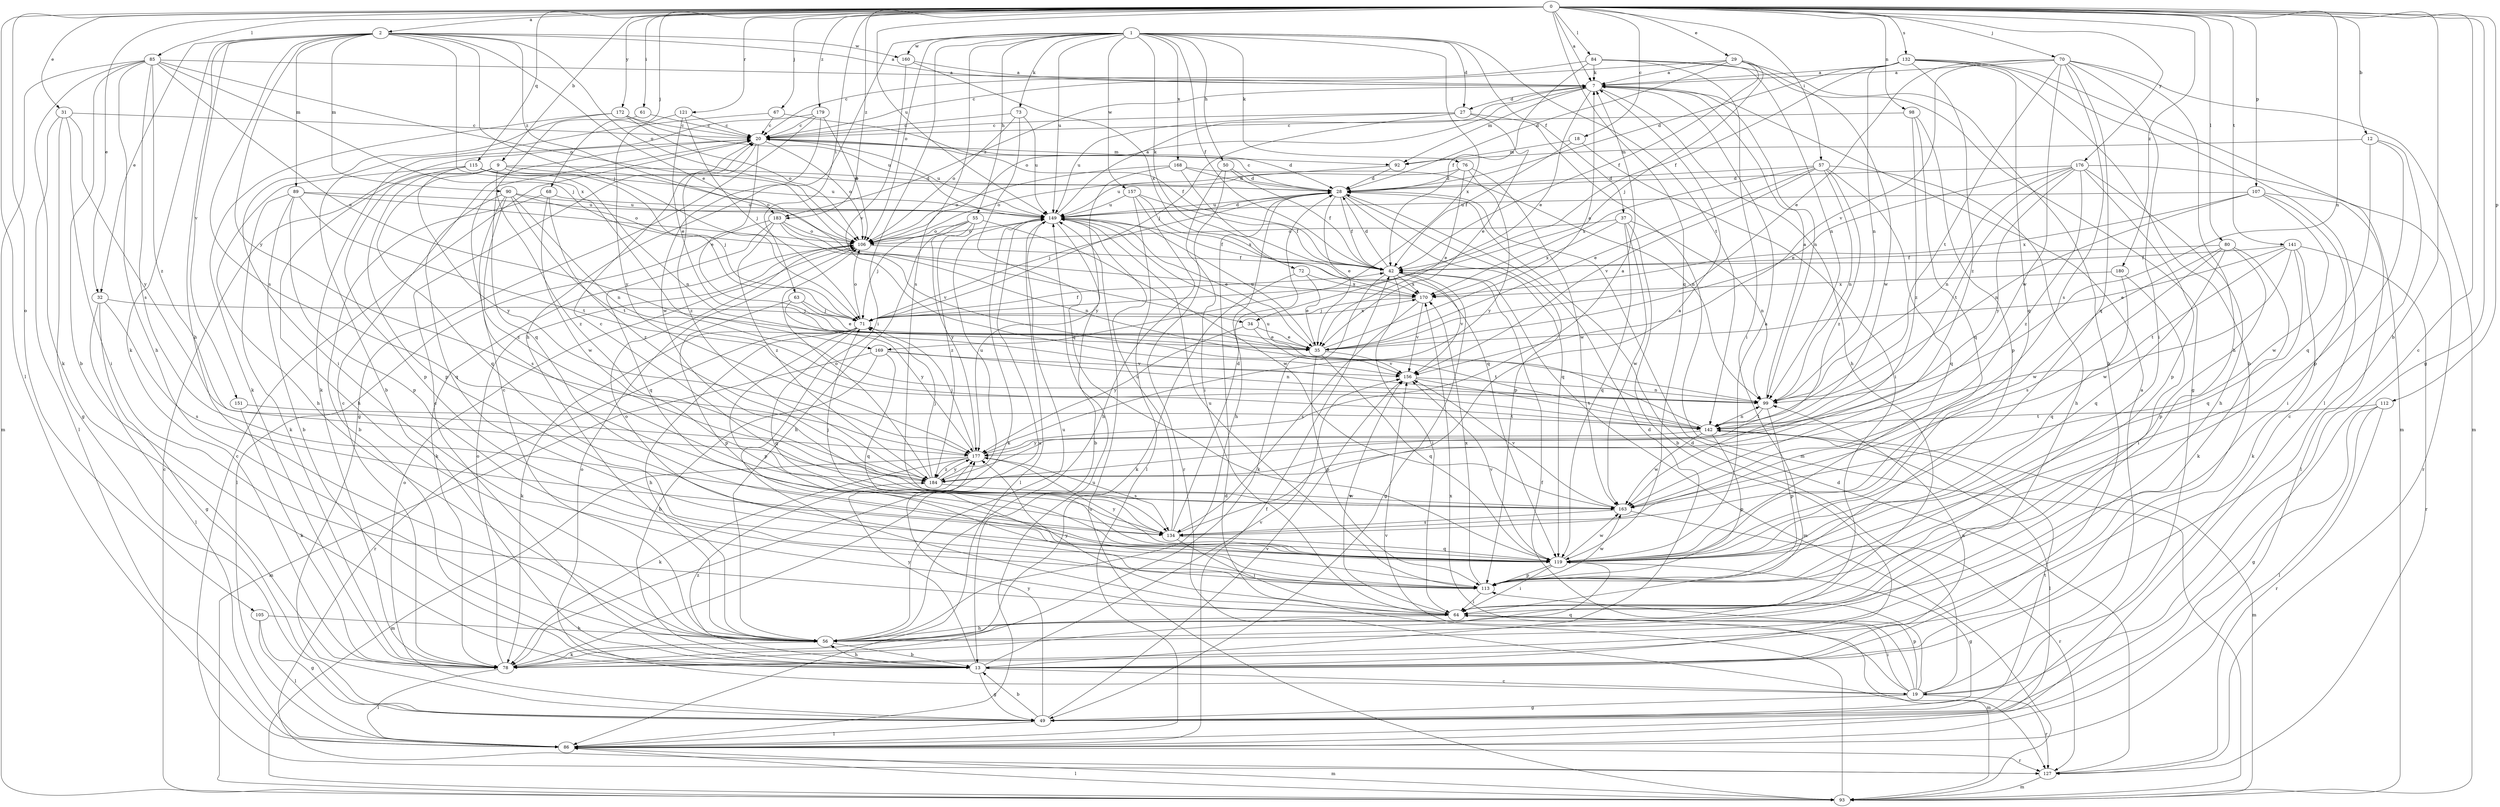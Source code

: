 strict digraph  {
0;
1;
2;
7;
9;
12;
13;
18;
19;
20;
27;
28;
29;
31;
32;
34;
35;
37;
42;
49;
50;
55;
56;
57;
61;
63;
64;
67;
68;
70;
71;
72;
73;
76;
78;
80;
84;
85;
86;
89;
90;
92;
93;
98;
99;
105;
106;
107;
112;
113;
115;
119;
121;
127;
132;
134;
141;
142;
149;
151;
156;
157;
160;
163;
168;
169;
170;
172;
176;
177;
179;
180;
183;
184;
0 -> 2  [label=a];
0 -> 7  [label=a];
0 -> 9  [label=b];
0 -> 12  [label=b];
0 -> 13  [label=b];
0 -> 18  [label=c];
0 -> 19  [label=c];
0 -> 29  [label=e];
0 -> 31  [label=e];
0 -> 32  [label=e];
0 -> 49  [label=g];
0 -> 57  [label=i];
0 -> 61  [label=i];
0 -> 63  [label=i];
0 -> 67  [label=j];
0 -> 68  [label=j];
0 -> 70  [label=j];
0 -> 80  [label=l];
0 -> 84  [label=l];
0 -> 85  [label=l];
0 -> 86  [label=l];
0 -> 98  [label=n];
0 -> 99  [label=n];
0 -> 105  [label=o];
0 -> 107  [label=p];
0 -> 112  [label=p];
0 -> 115  [label=q];
0 -> 119  [label=q];
0 -> 121  [label=r];
0 -> 132  [label=s];
0 -> 141  [label=t];
0 -> 149  [label=u];
0 -> 172  [label=y];
0 -> 176  [label=y];
0 -> 179  [label=z];
0 -> 180  [label=z];
0 -> 183  [label=z];
1 -> 27  [label=d];
1 -> 37  [label=f];
1 -> 42  [label=f];
1 -> 50  [label=h];
1 -> 55  [label=h];
1 -> 56  [label=h];
1 -> 64  [label=i];
1 -> 72  [label=k];
1 -> 73  [label=k];
1 -> 76  [label=k];
1 -> 106  [label=o];
1 -> 134  [label=s];
1 -> 142  [label=t];
1 -> 149  [label=u];
1 -> 157  [label=w];
1 -> 160  [label=w];
1 -> 168  [label=x];
1 -> 169  [label=x];
2 -> 7  [label=a];
2 -> 32  [label=e];
2 -> 34  [label=e];
2 -> 56  [label=h];
2 -> 71  [label=j];
2 -> 78  [label=k];
2 -> 89  [label=m];
2 -> 90  [label=m];
2 -> 106  [label=o];
2 -> 134  [label=s];
2 -> 151  [label=v];
2 -> 160  [label=w];
2 -> 169  [label=x];
2 -> 177  [label=y];
2 -> 183  [label=z];
7 -> 27  [label=d];
7 -> 34  [label=e];
7 -> 56  [label=h];
7 -> 92  [label=m];
7 -> 99  [label=n];
7 -> 106  [label=o];
7 -> 183  [label=z];
9 -> 28  [label=d];
9 -> 56  [label=h];
9 -> 71  [label=j];
9 -> 106  [label=o];
9 -> 113  [label=p];
9 -> 119  [label=q];
9 -> 184  [label=z];
12 -> 19  [label=c];
12 -> 92  [label=m];
12 -> 113  [label=p];
12 -> 119  [label=q];
13 -> 19  [label=c];
13 -> 20  [label=c];
13 -> 28  [label=d];
13 -> 49  [label=g];
13 -> 56  [label=h];
13 -> 99  [label=n];
13 -> 156  [label=v];
13 -> 177  [label=y];
13 -> 184  [label=z];
18 -> 42  [label=f];
18 -> 64  [label=i];
18 -> 92  [label=m];
19 -> 7  [label=a];
19 -> 28  [label=d];
19 -> 42  [label=f];
19 -> 49  [label=g];
19 -> 64  [label=i];
19 -> 106  [label=o];
19 -> 113  [label=p];
19 -> 127  [label=r];
19 -> 156  [label=v];
19 -> 170  [label=x];
20 -> 28  [label=d];
20 -> 35  [label=e];
20 -> 92  [label=m];
20 -> 106  [label=o];
20 -> 149  [label=u];
20 -> 184  [label=z];
27 -> 20  [label=c];
27 -> 35  [label=e];
27 -> 71  [label=j];
27 -> 93  [label=m];
27 -> 149  [label=u];
28 -> 20  [label=c];
28 -> 35  [label=e];
28 -> 42  [label=f];
28 -> 56  [label=h];
28 -> 71  [label=j];
28 -> 113  [label=p];
28 -> 119  [label=q];
28 -> 149  [label=u];
29 -> 7  [label=a];
29 -> 13  [label=b];
29 -> 20  [label=c];
29 -> 28  [label=d];
29 -> 42  [label=f];
29 -> 71  [label=j];
29 -> 163  [label=w];
31 -> 20  [label=c];
31 -> 49  [label=g];
31 -> 64  [label=i];
31 -> 86  [label=l];
31 -> 177  [label=y];
32 -> 49  [label=g];
32 -> 71  [label=j];
32 -> 86  [label=l];
32 -> 134  [label=s];
34 -> 35  [label=e];
34 -> 142  [label=t];
34 -> 177  [label=y];
35 -> 7  [label=a];
35 -> 113  [label=p];
35 -> 119  [label=q];
35 -> 149  [label=u];
35 -> 156  [label=v];
37 -> 13  [label=b];
37 -> 99  [label=n];
37 -> 106  [label=o];
37 -> 119  [label=q];
37 -> 163  [label=w];
37 -> 170  [label=x];
42 -> 28  [label=d];
42 -> 49  [label=g];
42 -> 64  [label=i];
42 -> 78  [label=k];
42 -> 93  [label=m];
42 -> 156  [label=v];
42 -> 170  [label=x];
49 -> 13  [label=b];
49 -> 86  [label=l];
49 -> 106  [label=o];
49 -> 142  [label=t];
49 -> 156  [label=v];
49 -> 177  [label=y];
50 -> 28  [label=d];
50 -> 42  [label=f];
50 -> 64  [label=i];
50 -> 127  [label=r];
55 -> 56  [label=h];
55 -> 71  [label=j];
55 -> 106  [label=o];
55 -> 163  [label=w];
55 -> 177  [label=y];
55 -> 184  [label=z];
56 -> 13  [label=b];
56 -> 20  [label=c];
56 -> 78  [label=k];
56 -> 149  [label=u];
57 -> 28  [label=d];
57 -> 35  [label=e];
57 -> 56  [label=h];
57 -> 99  [label=n];
57 -> 119  [label=q];
57 -> 156  [label=v];
57 -> 170  [label=x];
57 -> 184  [label=z];
61 -> 20  [label=c];
61 -> 119  [label=q];
63 -> 35  [label=e];
63 -> 71  [label=j];
63 -> 113  [label=p];
63 -> 177  [label=y];
64 -> 56  [label=h];
64 -> 93  [label=m];
64 -> 156  [label=v];
64 -> 177  [label=y];
67 -> 13  [label=b];
67 -> 20  [label=c];
67 -> 42  [label=f];
68 -> 13  [label=b];
68 -> 149  [label=u];
68 -> 163  [label=w];
68 -> 184  [label=z];
70 -> 7  [label=a];
70 -> 35  [label=e];
70 -> 56  [label=h];
70 -> 64  [label=i];
70 -> 93  [label=m];
70 -> 119  [label=q];
70 -> 134  [label=s];
70 -> 142  [label=t];
70 -> 156  [label=v];
70 -> 163  [label=w];
71 -> 35  [label=e];
71 -> 42  [label=f];
71 -> 56  [label=h];
71 -> 78  [label=k];
71 -> 106  [label=o];
71 -> 113  [label=p];
71 -> 119  [label=q];
71 -> 127  [label=r];
71 -> 170  [label=x];
72 -> 35  [label=e];
72 -> 78  [label=k];
72 -> 170  [label=x];
73 -> 20  [label=c];
73 -> 106  [label=o];
73 -> 119  [label=q];
73 -> 149  [label=u];
76 -> 28  [label=d];
76 -> 35  [label=e];
76 -> 106  [label=o];
76 -> 163  [label=w];
76 -> 177  [label=y];
78 -> 20  [label=c];
78 -> 86  [label=l];
78 -> 106  [label=o];
78 -> 119  [label=q];
78 -> 149  [label=u];
80 -> 42  [label=f];
80 -> 78  [label=k];
80 -> 113  [label=p];
80 -> 119  [label=q];
80 -> 134  [label=s];
80 -> 163  [label=w];
84 -> 20  [label=c];
84 -> 42  [label=f];
84 -> 49  [label=g];
84 -> 64  [label=i];
84 -> 99  [label=n];
84 -> 7  [label=k];
85 -> 7  [label=a];
85 -> 13  [label=b];
85 -> 35  [label=e];
85 -> 56  [label=h];
85 -> 71  [label=j];
85 -> 78  [label=k];
85 -> 93  [label=m];
85 -> 106  [label=o];
85 -> 134  [label=s];
85 -> 184  [label=z];
86 -> 42  [label=f];
86 -> 93  [label=m];
86 -> 127  [label=r];
86 -> 149  [label=u];
89 -> 13  [label=b];
89 -> 78  [label=k];
89 -> 106  [label=o];
89 -> 113  [label=p];
89 -> 142  [label=t];
89 -> 149  [label=u];
90 -> 99  [label=n];
90 -> 119  [label=q];
90 -> 134  [label=s];
90 -> 142  [label=t];
90 -> 149  [label=u];
90 -> 170  [label=x];
90 -> 184  [label=z];
92 -> 28  [label=d];
92 -> 149  [label=u];
93 -> 20  [label=c];
93 -> 28  [label=d];
93 -> 86  [label=l];
93 -> 149  [label=u];
98 -> 20  [label=c];
98 -> 113  [label=p];
98 -> 119  [label=q];
98 -> 184  [label=z];
99 -> 7  [label=a];
99 -> 113  [label=p];
99 -> 142  [label=t];
105 -> 49  [label=g];
105 -> 56  [label=h];
105 -> 86  [label=l];
106 -> 42  [label=f];
106 -> 78  [label=k];
107 -> 64  [label=i];
107 -> 86  [label=l];
107 -> 99  [label=n];
107 -> 149  [label=u];
107 -> 163  [label=w];
107 -> 170  [label=x];
112 -> 49  [label=g];
112 -> 86  [label=l];
112 -> 127  [label=r];
112 -> 142  [label=t];
113 -> 64  [label=i];
113 -> 106  [label=o];
113 -> 149  [label=u];
113 -> 163  [label=w];
113 -> 170  [label=x];
115 -> 28  [label=d];
115 -> 56  [label=h];
115 -> 99  [label=n];
115 -> 113  [label=p];
115 -> 149  [label=u];
115 -> 177  [label=y];
119 -> 7  [label=a];
119 -> 49  [label=g];
119 -> 64  [label=i];
119 -> 113  [label=p];
119 -> 156  [label=v];
119 -> 163  [label=w];
119 -> 177  [label=y];
121 -> 20  [label=c];
121 -> 35  [label=e];
121 -> 71  [label=j];
121 -> 177  [label=y];
127 -> 20  [label=c];
127 -> 28  [label=d];
127 -> 93  [label=m];
132 -> 7  [label=a];
132 -> 13  [label=b];
132 -> 28  [label=d];
132 -> 42  [label=f];
132 -> 86  [label=l];
132 -> 93  [label=m];
132 -> 99  [label=n];
132 -> 119  [label=q];
132 -> 184  [label=z];
134 -> 7  [label=a];
134 -> 28  [label=d];
134 -> 64  [label=i];
134 -> 71  [label=j];
134 -> 119  [label=q];
134 -> 149  [label=u];
141 -> 35  [label=e];
141 -> 42  [label=f];
141 -> 78  [label=k];
141 -> 119  [label=q];
141 -> 127  [label=r];
141 -> 142  [label=t];
141 -> 163  [label=w];
142 -> 86  [label=l];
142 -> 93  [label=m];
142 -> 99  [label=n];
142 -> 113  [label=p];
142 -> 149  [label=u];
142 -> 163  [label=w];
142 -> 177  [label=y];
149 -> 7  [label=a];
149 -> 13  [label=b];
149 -> 28  [label=d];
149 -> 35  [label=e];
149 -> 42  [label=f];
149 -> 78  [label=k];
149 -> 86  [label=l];
149 -> 106  [label=o];
151 -> 78  [label=k];
151 -> 142  [label=t];
156 -> 99  [label=n];
156 -> 142  [label=t];
157 -> 42  [label=f];
157 -> 56  [label=h];
157 -> 86  [label=l];
157 -> 149  [label=u];
157 -> 170  [label=x];
160 -> 7  [label=a];
160 -> 156  [label=v];
160 -> 170  [label=x];
163 -> 20  [label=c];
163 -> 127  [label=r];
163 -> 134  [label=s];
163 -> 156  [label=v];
168 -> 28  [label=d];
168 -> 99  [label=n];
168 -> 106  [label=o];
168 -> 119  [label=q];
168 -> 177  [label=y];
169 -> 13  [label=b];
169 -> 93  [label=m];
169 -> 99  [label=n];
169 -> 119  [label=q];
169 -> 156  [label=v];
170 -> 71  [label=j];
170 -> 134  [label=s];
170 -> 156  [label=v];
172 -> 20  [label=c];
172 -> 64  [label=i];
172 -> 78  [label=k];
172 -> 106  [label=o];
172 -> 149  [label=u];
176 -> 28  [label=d];
176 -> 35  [label=e];
176 -> 56  [label=h];
176 -> 99  [label=n];
176 -> 113  [label=p];
176 -> 127  [label=r];
176 -> 142  [label=t];
176 -> 177  [label=y];
176 -> 184  [label=z];
177 -> 7  [label=a];
177 -> 71  [label=j];
177 -> 78  [label=k];
177 -> 93  [label=m];
177 -> 134  [label=s];
177 -> 184  [label=z];
179 -> 20  [label=c];
179 -> 49  [label=g];
179 -> 78  [label=k];
179 -> 106  [label=o];
179 -> 163  [label=w];
180 -> 64  [label=i];
180 -> 119  [label=q];
180 -> 170  [label=x];
183 -> 86  [label=l];
183 -> 99  [label=n];
183 -> 106  [label=o];
183 -> 119  [label=q];
183 -> 156  [label=v];
183 -> 184  [label=z];
184 -> 71  [label=j];
184 -> 106  [label=o];
184 -> 149  [label=u];
184 -> 163  [label=w];
184 -> 177  [label=y];
}
